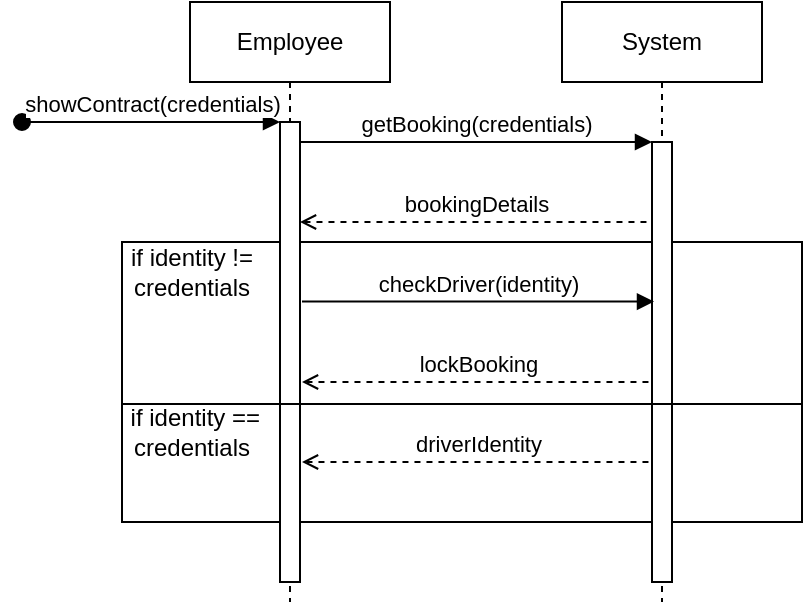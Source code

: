 <mxfile version="25.0.2">
  <diagram id="C5RBs43oDa-KdzZeNtuy" name="Page-1">
    <mxGraphModel dx="500" dy="304" grid="1" gridSize="10" guides="1" tooltips="1" connect="1" arrows="1" fold="1" page="1" pageScale="1" pageWidth="827" pageHeight="1169" math="0" shadow="0">
      <root>
        <mxCell id="WIyWlLk6GJQsqaUBKTNV-0" />
        <mxCell id="WIyWlLk6GJQsqaUBKTNV-1" parent="WIyWlLk6GJQsqaUBKTNV-0" />
        <mxCell id="gby2fcfXkTsY0gk-hoLp-14" value="" style="rounded=0;whiteSpace=wrap;html=1;" vertex="1" parent="WIyWlLk6GJQsqaUBKTNV-1">
          <mxGeometry x="270" y="180" width="340" height="140" as="geometry" />
        </mxCell>
        <mxCell id="gby2fcfXkTsY0gk-hoLp-0" value="Employee" style="shape=umlLifeline;perimeter=lifelinePerimeter;whiteSpace=wrap;html=1;container=1;dropTarget=0;collapsible=0;recursiveResize=0;outlineConnect=0;portConstraint=eastwest;newEdgeStyle={&quot;edgeStyle&quot;:&quot;elbowEdgeStyle&quot;,&quot;elbow&quot;:&quot;vertical&quot;,&quot;curved&quot;:0,&quot;rounded&quot;:0};" vertex="1" parent="WIyWlLk6GJQsqaUBKTNV-1">
          <mxGeometry x="304" y="60" width="100" height="300" as="geometry" />
        </mxCell>
        <mxCell id="gby2fcfXkTsY0gk-hoLp-2" value="" style="html=1;points=[[0,0,0,0,5],[0,1,0,0,-5],[1,0,0,0,5],[1,1,0,0,-5]];perimeter=orthogonalPerimeter;outlineConnect=0;targetShapes=umlLifeline;portConstraint=eastwest;newEdgeStyle={&quot;curved&quot;:0,&quot;rounded&quot;:0};" vertex="1" parent="gby2fcfXkTsY0gk-hoLp-0">
          <mxGeometry x="45" y="60" width="10" height="230" as="geometry" />
        </mxCell>
        <mxCell id="gby2fcfXkTsY0gk-hoLp-5" value="System" style="shape=umlLifeline;perimeter=lifelinePerimeter;whiteSpace=wrap;html=1;container=1;dropTarget=0;collapsible=0;recursiveResize=0;outlineConnect=0;portConstraint=eastwest;newEdgeStyle={&quot;edgeStyle&quot;:&quot;elbowEdgeStyle&quot;,&quot;elbow&quot;:&quot;vertical&quot;,&quot;curved&quot;:0,&quot;rounded&quot;:0};" vertex="1" parent="WIyWlLk6GJQsqaUBKTNV-1">
          <mxGeometry x="490" y="60" width="100" height="300" as="geometry" />
        </mxCell>
        <mxCell id="gby2fcfXkTsY0gk-hoLp-6" value="" style="html=1;points=[[0,0,0,0,5],[0,1,0,0,-5],[1,0,0,0,5],[1,1,0,0,-5]];perimeter=orthogonalPerimeter;outlineConnect=0;targetShapes=umlLifeline;portConstraint=eastwest;newEdgeStyle={&quot;curved&quot;:0,&quot;rounded&quot;:0};" vertex="1" parent="gby2fcfXkTsY0gk-hoLp-5">
          <mxGeometry x="45" y="70" width="10" height="220" as="geometry" />
        </mxCell>
        <mxCell id="gby2fcfXkTsY0gk-hoLp-8" value="showContract(credentials)" style="html=1;verticalAlign=bottom;startArrow=oval;startFill=1;endArrow=block;startSize=8;curved=0;rounded=0;" edge="1" parent="WIyWlLk6GJQsqaUBKTNV-1" target="gby2fcfXkTsY0gk-hoLp-2">
          <mxGeometry width="60" relative="1" as="geometry">
            <mxPoint x="220" y="120" as="sourcePoint" />
            <mxPoint x="280" y="120" as="targetPoint" />
          </mxGeometry>
        </mxCell>
        <mxCell id="gby2fcfXkTsY0gk-hoLp-9" value="getBooking(credentials)" style="html=1;verticalAlign=bottom;endArrow=block;curved=0;rounded=0;" edge="1" parent="WIyWlLk6GJQsqaUBKTNV-1">
          <mxGeometry width="80" relative="1" as="geometry">
            <mxPoint x="359" y="130" as="sourcePoint" />
            <mxPoint x="535" y="130" as="targetPoint" />
          </mxGeometry>
        </mxCell>
        <mxCell id="gby2fcfXkTsY0gk-hoLp-12" value="bookingDetails" style="html=1;verticalAlign=bottom;endArrow=none;curved=0;rounded=0;startArrow=open;startFill=0;endFill=0;dashed=1;" edge="1" parent="WIyWlLk6GJQsqaUBKTNV-1">
          <mxGeometry width="80" relative="1" as="geometry">
            <mxPoint x="359" y="170" as="sourcePoint" />
            <mxPoint x="535" y="170" as="targetPoint" />
          </mxGeometry>
        </mxCell>
        <mxCell id="gby2fcfXkTsY0gk-hoLp-13" value="checkDriver(identity)" style="html=1;verticalAlign=bottom;endArrow=block;curved=0;rounded=0;" edge="1" parent="WIyWlLk6GJQsqaUBKTNV-1">
          <mxGeometry width="80" relative="1" as="geometry">
            <mxPoint x="360" y="209.76" as="sourcePoint" />
            <mxPoint x="536" y="209.76" as="targetPoint" />
          </mxGeometry>
        </mxCell>
        <mxCell id="gby2fcfXkTsY0gk-hoLp-15" value="if identity != credentials" style="text;html=1;align=center;verticalAlign=middle;whiteSpace=wrap;rounded=0;" vertex="1" parent="WIyWlLk6GJQsqaUBKTNV-1">
          <mxGeometry x="260" y="180" width="90" height="30" as="geometry" />
        </mxCell>
        <mxCell id="gby2fcfXkTsY0gk-hoLp-17" value="lockBooking" style="html=1;verticalAlign=bottom;endArrow=none;curved=0;rounded=0;endFill=0;startArrow=open;startFill=0;dashed=1;" edge="1" parent="WIyWlLk6GJQsqaUBKTNV-1" target="gby2fcfXkTsY0gk-hoLp-6">
          <mxGeometry width="80" relative="1" as="geometry">
            <mxPoint x="360" y="250" as="sourcePoint" />
            <mxPoint x="440" y="250" as="targetPoint" />
          </mxGeometry>
        </mxCell>
        <mxCell id="gby2fcfXkTsY0gk-hoLp-18" value="" style="endArrow=none;html=1;rounded=0;" edge="1" parent="WIyWlLk6GJQsqaUBKTNV-1">
          <mxGeometry width="50" height="50" relative="1" as="geometry">
            <mxPoint x="270" y="261" as="sourcePoint" />
            <mxPoint x="610" y="278.947" as="targetPoint" />
            <Array as="points">
              <mxPoint x="610" y="261" />
            </Array>
          </mxGeometry>
        </mxCell>
        <mxCell id="gby2fcfXkTsY0gk-hoLp-19" value="&amp;nbsp;if identity == credentials" style="text;html=1;align=center;verticalAlign=middle;whiteSpace=wrap;rounded=0;" vertex="1" parent="WIyWlLk6GJQsqaUBKTNV-1">
          <mxGeometry x="260" y="260" width="90" height="30" as="geometry" />
        </mxCell>
        <mxCell id="gby2fcfXkTsY0gk-hoLp-20" value="driverIdentity" style="html=1;verticalAlign=bottom;endArrow=none;curved=0;rounded=0;endFill=0;startArrow=open;startFill=0;dashed=1;" edge="1" parent="WIyWlLk6GJQsqaUBKTNV-1">
          <mxGeometry width="80" relative="1" as="geometry">
            <mxPoint x="360" y="290" as="sourcePoint" />
            <mxPoint x="535" y="290" as="targetPoint" />
          </mxGeometry>
        </mxCell>
      </root>
    </mxGraphModel>
  </diagram>
</mxfile>
